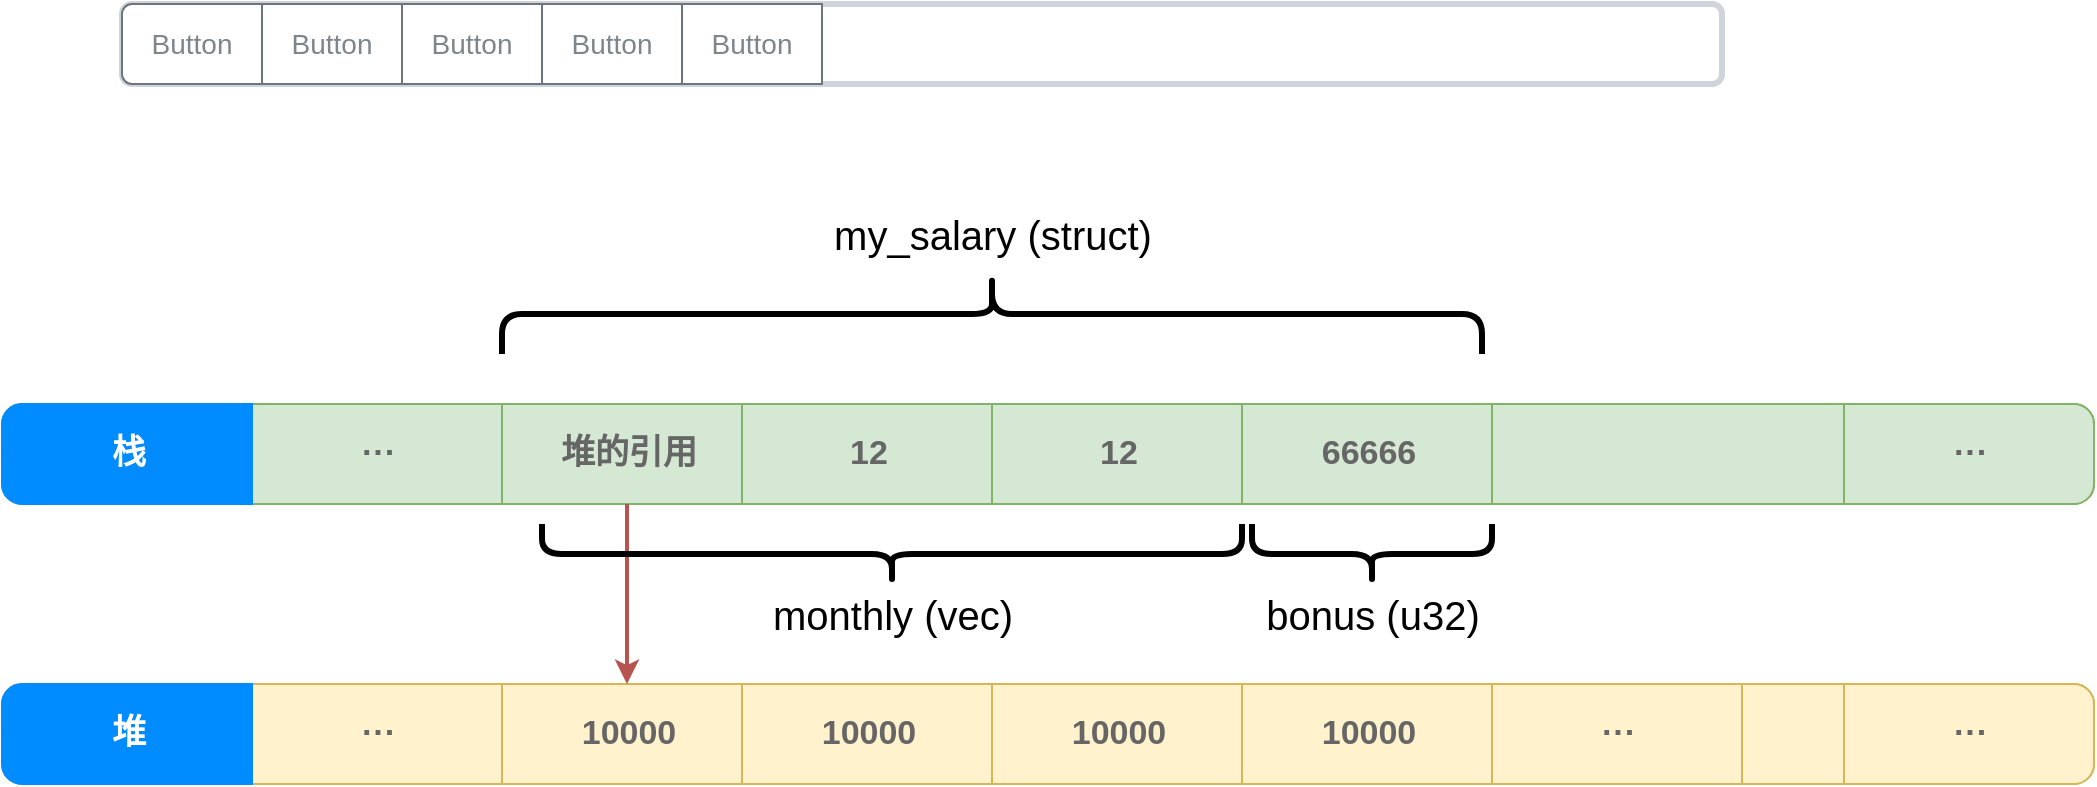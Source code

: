 <mxfile version="17.5.0" type="github">
  <diagram id="SZOlwMz1GOfJCztETyje" name="Page-1">
    <mxGraphModel dx="1422" dy="754" grid="1" gridSize="10" guides="1" tooltips="1" connect="1" arrows="1" fold="1" page="1" pageScale="1" pageWidth="827" pageHeight="1169" math="0" shadow="0">
      <root>
        <mxCell id="0" />
        <mxCell id="1" parent="0" />
        <mxCell id="RTkJ-Szs8froMl6J9AGJ-14" value="" style="html=1;shadow=0;dashed=0;shape=mxgraph.bootstrap.rrect;rSize=5;strokeColor=#CED4DA;html=1;whiteSpace=wrap;fillColor=#FFFFFF;fontColor=#7D868C;align=left;spacing=15;spacingLeft=40;fontSize=14;comic=0;strokeWidth=3;" vertex="1" parent="1">
          <mxGeometry x="170" y="700" width="800" height="40" as="geometry" />
        </mxCell>
        <mxCell id="RTkJ-Szs8froMl6J9AGJ-15" value="Button" style="html=1;shadow=0;dashed=0;shape=mxgraph.bootstrap.leftButton;strokeColor=#6C757D;gradientColor=inherit;fontColor=inherit;fillColor=inherit;rSize=5;perimeter=none;whiteSpace=wrap;resizeHeight=1;fontSize=14;comic=0;" vertex="1" parent="RTkJ-Szs8froMl6J9AGJ-14">
          <mxGeometry width="70" height="40" relative="1" as="geometry" />
        </mxCell>
        <mxCell id="RTkJ-Szs8froMl6J9AGJ-16" value="Button" style="html=1;shadow=0;dashed=0;strokeColor=#6C757D;gradientColor=inherit;fontColor=inherit;fillColor=inherit;perimeter=none;whiteSpace=wrap;resizeHeight=1;fontSize=14;comic=0;" vertex="1" parent="RTkJ-Szs8froMl6J9AGJ-14">
          <mxGeometry width="70" height="40" relative="1" as="geometry">
            <mxPoint x="70" as="offset" />
          </mxGeometry>
        </mxCell>
        <mxCell id="RTkJ-Szs8froMl6J9AGJ-19" value="Button" style="html=1;shadow=0;dashed=0;strokeColor=#6C757D;gradientColor=inherit;fontColor=inherit;fillColor=inherit;perimeter=none;whiteSpace=wrap;resizeHeight=1;fontSize=14;comic=0;" vertex="1" parent="RTkJ-Szs8froMl6J9AGJ-14">
          <mxGeometry x="140" width="70" height="40" as="geometry" />
        </mxCell>
        <mxCell id="RTkJ-Szs8froMl6J9AGJ-20" value="Button" style="html=1;shadow=0;dashed=0;strokeColor=#6C757D;gradientColor=inherit;fontColor=inherit;fillColor=inherit;perimeter=none;whiteSpace=wrap;resizeHeight=1;fontSize=14;comic=0;" vertex="1" parent="RTkJ-Szs8froMl6J9AGJ-14">
          <mxGeometry x="210" width="70" height="40" as="geometry" />
        </mxCell>
        <mxCell id="RTkJ-Szs8froMl6J9AGJ-21" value="Button" style="html=1;shadow=0;dashed=0;strokeColor=#6C757D;gradientColor=inherit;fontColor=inherit;fillColor=inherit;perimeter=none;whiteSpace=wrap;resizeHeight=1;fontSize=14;comic=0;" vertex="1" parent="RTkJ-Szs8froMl6J9AGJ-14">
          <mxGeometry x="280" width="70" height="40" as="geometry" />
        </mxCell>
        <mxCell id="RTkJ-Szs8froMl6J9AGJ-22" value="" style="strokeWidth=1;shadow=0;dashed=0;align=center;html=1;shape=mxgraph.mockup.rrect;rSize=10;fillColor=#d5e8d4;strokeColor=#82b366;comic=0;" vertex="1" parent="1">
          <mxGeometry x="110" y="900" width="1046" height="50" as="geometry" />
        </mxCell>
        <mxCell id="RTkJ-Szs8froMl6J9AGJ-23" value="···" style="strokeColor=inherit;fillColor=inherit;gradientColor=inherit;strokeWidth=1;shadow=0;dashed=0;align=center;html=1;shape=mxgraph.mockup.rrect;rSize=0;fontSize=17;fontColor=#666666;fontStyle=1;resizeHeight=1;comic=0;" vertex="1" parent="RTkJ-Szs8froMl6J9AGJ-22">
          <mxGeometry width="125" height="50" relative="1" as="geometry">
            <mxPoint x="125" as="offset" />
          </mxGeometry>
        </mxCell>
        <mxCell id="RTkJ-Szs8froMl6J9AGJ-24" value="堆的引用" style="strokeColor=inherit;fillColor=inherit;gradientColor=inherit;strokeWidth=1;shadow=0;dashed=0;align=center;html=1;shape=mxgraph.mockup.rrect;rSize=0;fontSize=17;fontColor=#666666;fontStyle=1;resizeHeight=1;comic=0;" vertex="1" parent="RTkJ-Szs8froMl6J9AGJ-22">
          <mxGeometry width="125" height="50" relative="1" as="geometry">
            <mxPoint x="250" as="offset" />
          </mxGeometry>
        </mxCell>
        <mxCell id="RTkJ-Szs8froMl6J9AGJ-25" value="···" style="strokeColor=inherit;fillColor=inherit;gradientColor=inherit;strokeWidth=1;shadow=0;dashed=0;align=center;html=1;shape=mxgraph.mockup.rightButton;rSize=10;fontSize=17;fontColor=#666666;fontStyle=1;resizeHeight=1;comic=0;" vertex="1" parent="RTkJ-Szs8froMl6J9AGJ-22">
          <mxGeometry x="1" width="125" height="50" relative="1" as="geometry">
            <mxPoint x="-125" as="offset" />
          </mxGeometry>
        </mxCell>
        <mxCell id="RTkJ-Szs8froMl6J9AGJ-26" value="栈" style="strokeWidth=1;shadow=0;dashed=0;align=center;html=1;shape=mxgraph.mockup.leftButton;rSize=10;fontSize=17;fontColor=#ffffff;fontStyle=1;fillColor=#008cff;strokeColor=#008cff;resizeHeight=1;comic=0;" vertex="1" parent="RTkJ-Szs8froMl6J9AGJ-22">
          <mxGeometry width="125" height="50" relative="1" as="geometry" />
        </mxCell>
        <mxCell id="RTkJ-Szs8froMl6J9AGJ-32" value="12" style="strokeColor=inherit;fillColor=inherit;gradientColor=inherit;strokeWidth=1;shadow=0;dashed=0;align=center;html=1;shape=mxgraph.mockup.rrect;rSize=0;fontSize=17;fontColor=#666666;fontStyle=1;resizeHeight=1;comic=0;" vertex="1" parent="RTkJ-Szs8froMl6J9AGJ-22">
          <mxGeometry x="370" width="125" height="50" as="geometry" />
        </mxCell>
        <mxCell id="RTkJ-Szs8froMl6J9AGJ-33" value="12" style="strokeColor=inherit;fillColor=inherit;gradientColor=inherit;strokeWidth=1;shadow=0;dashed=0;align=center;html=1;shape=mxgraph.mockup.rrect;rSize=0;fontSize=17;fontColor=#666666;fontStyle=1;resizeHeight=1;comic=0;" vertex="1" parent="RTkJ-Szs8froMl6J9AGJ-22">
          <mxGeometry x="495" width="125" height="50" as="geometry" />
        </mxCell>
        <mxCell id="RTkJ-Szs8froMl6J9AGJ-34" value="66666" style="strokeColor=inherit;fillColor=inherit;gradientColor=inherit;strokeWidth=1;shadow=0;dashed=0;align=center;html=1;shape=mxgraph.mockup.rrect;rSize=0;fontSize=17;fontColor=#666666;fontStyle=1;resizeHeight=1;comic=0;" vertex="1" parent="RTkJ-Szs8froMl6J9AGJ-22">
          <mxGeometry x="620" width="125" height="50" as="geometry" />
        </mxCell>
        <mxCell id="RTkJ-Szs8froMl6J9AGJ-35" value="" style="strokeWidth=1;shadow=0;dashed=0;align=center;html=1;shape=mxgraph.mockup.rrect;rSize=10;fillColor=#fff2cc;strokeColor=#d6b656;comic=0;" vertex="1" parent="1">
          <mxGeometry x="110" y="1040" width="1046" height="50" as="geometry" />
        </mxCell>
        <mxCell id="RTkJ-Szs8froMl6J9AGJ-36" value="···" style="strokeColor=inherit;fillColor=inherit;gradientColor=inherit;strokeWidth=1;shadow=0;dashed=0;align=center;html=1;shape=mxgraph.mockup.rrect;rSize=0;fontSize=17;fontColor=#666666;fontStyle=1;resizeHeight=1;comic=0;" vertex="1" parent="RTkJ-Szs8froMl6J9AGJ-35">
          <mxGeometry width="125" height="50" relative="1" as="geometry">
            <mxPoint x="125" as="offset" />
          </mxGeometry>
        </mxCell>
        <mxCell id="RTkJ-Szs8froMl6J9AGJ-37" value="10000" style="strokeColor=inherit;fillColor=inherit;gradientColor=inherit;strokeWidth=1;shadow=0;dashed=0;align=center;html=1;shape=mxgraph.mockup.rrect;rSize=0;fontSize=17;fontColor=#666666;fontStyle=1;resizeHeight=1;comic=0;" vertex="1" parent="RTkJ-Szs8froMl6J9AGJ-35">
          <mxGeometry width="125" height="50" relative="1" as="geometry">
            <mxPoint x="250" as="offset" />
          </mxGeometry>
        </mxCell>
        <mxCell id="RTkJ-Szs8froMl6J9AGJ-38" value="···" style="strokeColor=inherit;fillColor=inherit;gradientColor=inherit;strokeWidth=1;shadow=0;dashed=0;align=center;html=1;shape=mxgraph.mockup.rightButton;rSize=10;fontSize=17;fontColor=#666666;fontStyle=1;resizeHeight=1;comic=0;" vertex="1" parent="RTkJ-Szs8froMl6J9AGJ-35">
          <mxGeometry x="1" width="125" height="50" relative="1" as="geometry">
            <mxPoint x="-125" as="offset" />
          </mxGeometry>
        </mxCell>
        <mxCell id="RTkJ-Szs8froMl6J9AGJ-39" value="堆" style="strokeWidth=1;shadow=0;dashed=0;align=center;html=1;shape=mxgraph.mockup.leftButton;rSize=10;fontSize=17;fontColor=#ffffff;fontStyle=1;fillColor=#008cff;strokeColor=#008cff;resizeHeight=1;comic=0;" vertex="1" parent="RTkJ-Szs8froMl6J9AGJ-35">
          <mxGeometry width="125" height="50" relative="1" as="geometry" />
        </mxCell>
        <mxCell id="RTkJ-Szs8froMl6J9AGJ-40" value="10000" style="strokeColor=inherit;fillColor=inherit;gradientColor=inherit;strokeWidth=1;shadow=0;dashed=0;align=center;html=1;shape=mxgraph.mockup.rrect;rSize=0;fontSize=17;fontColor=#666666;fontStyle=1;resizeHeight=1;comic=0;" vertex="1" parent="RTkJ-Szs8froMl6J9AGJ-35">
          <mxGeometry x="370" width="125" height="50" as="geometry" />
        </mxCell>
        <mxCell id="RTkJ-Szs8froMl6J9AGJ-41" value="10000" style="strokeColor=inherit;fillColor=inherit;gradientColor=inherit;strokeWidth=1;shadow=0;dashed=0;align=center;html=1;shape=mxgraph.mockup.rrect;rSize=0;fontSize=17;fontColor=#666666;fontStyle=1;resizeHeight=1;comic=0;" vertex="1" parent="RTkJ-Szs8froMl6J9AGJ-35">
          <mxGeometry x="495" width="125" height="50" as="geometry" />
        </mxCell>
        <mxCell id="RTkJ-Szs8froMl6J9AGJ-42" value="10000" style="strokeColor=inherit;fillColor=inherit;gradientColor=inherit;strokeWidth=1;shadow=0;dashed=0;align=center;html=1;shape=mxgraph.mockup.rrect;rSize=0;fontSize=17;fontColor=#666666;fontStyle=1;resizeHeight=1;comic=0;" vertex="1" parent="RTkJ-Szs8froMl6J9AGJ-35">
          <mxGeometry x="620" width="125" height="50" as="geometry" />
        </mxCell>
        <mxCell id="RTkJ-Szs8froMl6J9AGJ-43" value="···" style="strokeColor=inherit;fillColor=inherit;gradientColor=inherit;strokeWidth=1;shadow=0;dashed=0;align=center;html=1;shape=mxgraph.mockup.rrect;rSize=0;fontSize=17;fontColor=#666666;fontStyle=1;resizeHeight=1;comic=0;" vertex="1" parent="RTkJ-Szs8froMl6J9AGJ-35">
          <mxGeometry x="745" width="125" height="50" as="geometry" />
        </mxCell>
        <mxCell id="RTkJ-Szs8froMl6J9AGJ-45" value="" style="endArrow=classic;html=1;rounded=0;fillColor=#f8cecc;strokeColor=#b85450;strokeWidth=2;fontSize=1;fontStyle=0" edge="1" parent="1" source="RTkJ-Szs8froMl6J9AGJ-24" target="RTkJ-Szs8froMl6J9AGJ-37">
          <mxGeometry width="50" height="50" relative="1" as="geometry">
            <mxPoint x="420" y="980" as="sourcePoint" />
            <mxPoint x="510" y="980" as="targetPoint" />
          </mxGeometry>
        </mxCell>
        <mxCell id="RTkJ-Szs8froMl6J9AGJ-46" value="" style="shape=curlyBracket;whiteSpace=wrap;html=1;rounded=1;shadow=0;comic=0;strokeWidth=3;rotation=90;" vertex="1" parent="1">
          <mxGeometry x="585" y="610" width="40" height="490" as="geometry" />
        </mxCell>
        <mxCell id="RTkJ-Szs8froMl6J9AGJ-49" value="my_salary (struct)" style="text;html=1;resizable=0;autosize=1;align=center;verticalAlign=middle;points=[];fillColor=none;strokeColor=none;rounded=0;shadow=0;comic=0;fontSize=20;" vertex="1" parent="1">
          <mxGeometry x="520" y="800" width="170" height="30" as="geometry" />
        </mxCell>
        <mxCell id="RTkJ-Szs8froMl6J9AGJ-50" value="" style="shape=curlyBracket;whiteSpace=wrap;html=1;rounded=1;shadow=0;comic=0;fontSize=1;strokeWidth=3;rotation=-90;" vertex="1" parent="1">
          <mxGeometry x="540" y="800" width="30" height="350" as="geometry" />
        </mxCell>
        <mxCell id="RTkJ-Szs8froMl6J9AGJ-52" value="monthly (vec)" style="text;html=1;resizable=0;autosize=1;align=center;verticalAlign=middle;points=[];fillColor=none;strokeColor=none;rounded=0;shadow=0;comic=0;fontSize=20;" vertex="1" parent="1">
          <mxGeometry x="485" y="990" width="140" height="30" as="geometry" />
        </mxCell>
        <mxCell id="RTkJ-Szs8froMl6J9AGJ-53" value="" style="shape=curlyBracket;whiteSpace=wrap;html=1;rounded=1;shadow=0;comic=0;fontSize=1;strokeWidth=3;rotation=-90;" vertex="1" parent="1">
          <mxGeometry x="780" y="915" width="30" height="120" as="geometry" />
        </mxCell>
        <mxCell id="RTkJ-Szs8froMl6J9AGJ-54" value="bonus (u32)" style="text;html=1;resizable=0;autosize=1;align=center;verticalAlign=middle;points=[];fillColor=none;strokeColor=none;rounded=0;shadow=0;comic=0;fontSize=20;" vertex="1" parent="1">
          <mxGeometry x="735" y="990" width="120" height="30" as="geometry" />
        </mxCell>
      </root>
    </mxGraphModel>
  </diagram>
</mxfile>
